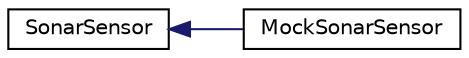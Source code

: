 digraph "クラス階層図"
{
  edge [fontname="Helvetica",fontsize="10",labelfontname="Helvetica",labelfontsize="10"];
  node [fontname="Helvetica",fontsize="10",shape=record];
  rankdir="LR";
  Node0 [label="SonarSensor",height=0.2,width=0.4,color="black", fillcolor="white", style="filled",URL="$d4/d11/class_sonar_sensor.html"];
  Node0 -> Node1 [dir="back",color="midnightblue",fontsize="10",style="solid",fontname="Helvetica"];
  Node1 [label="MockSonarSensor",height=0.2,width=0.4,color="black", fillcolor="white", style="filled",URL="$d3/d8a/class_mock_sonar_sensor.html"];
}
